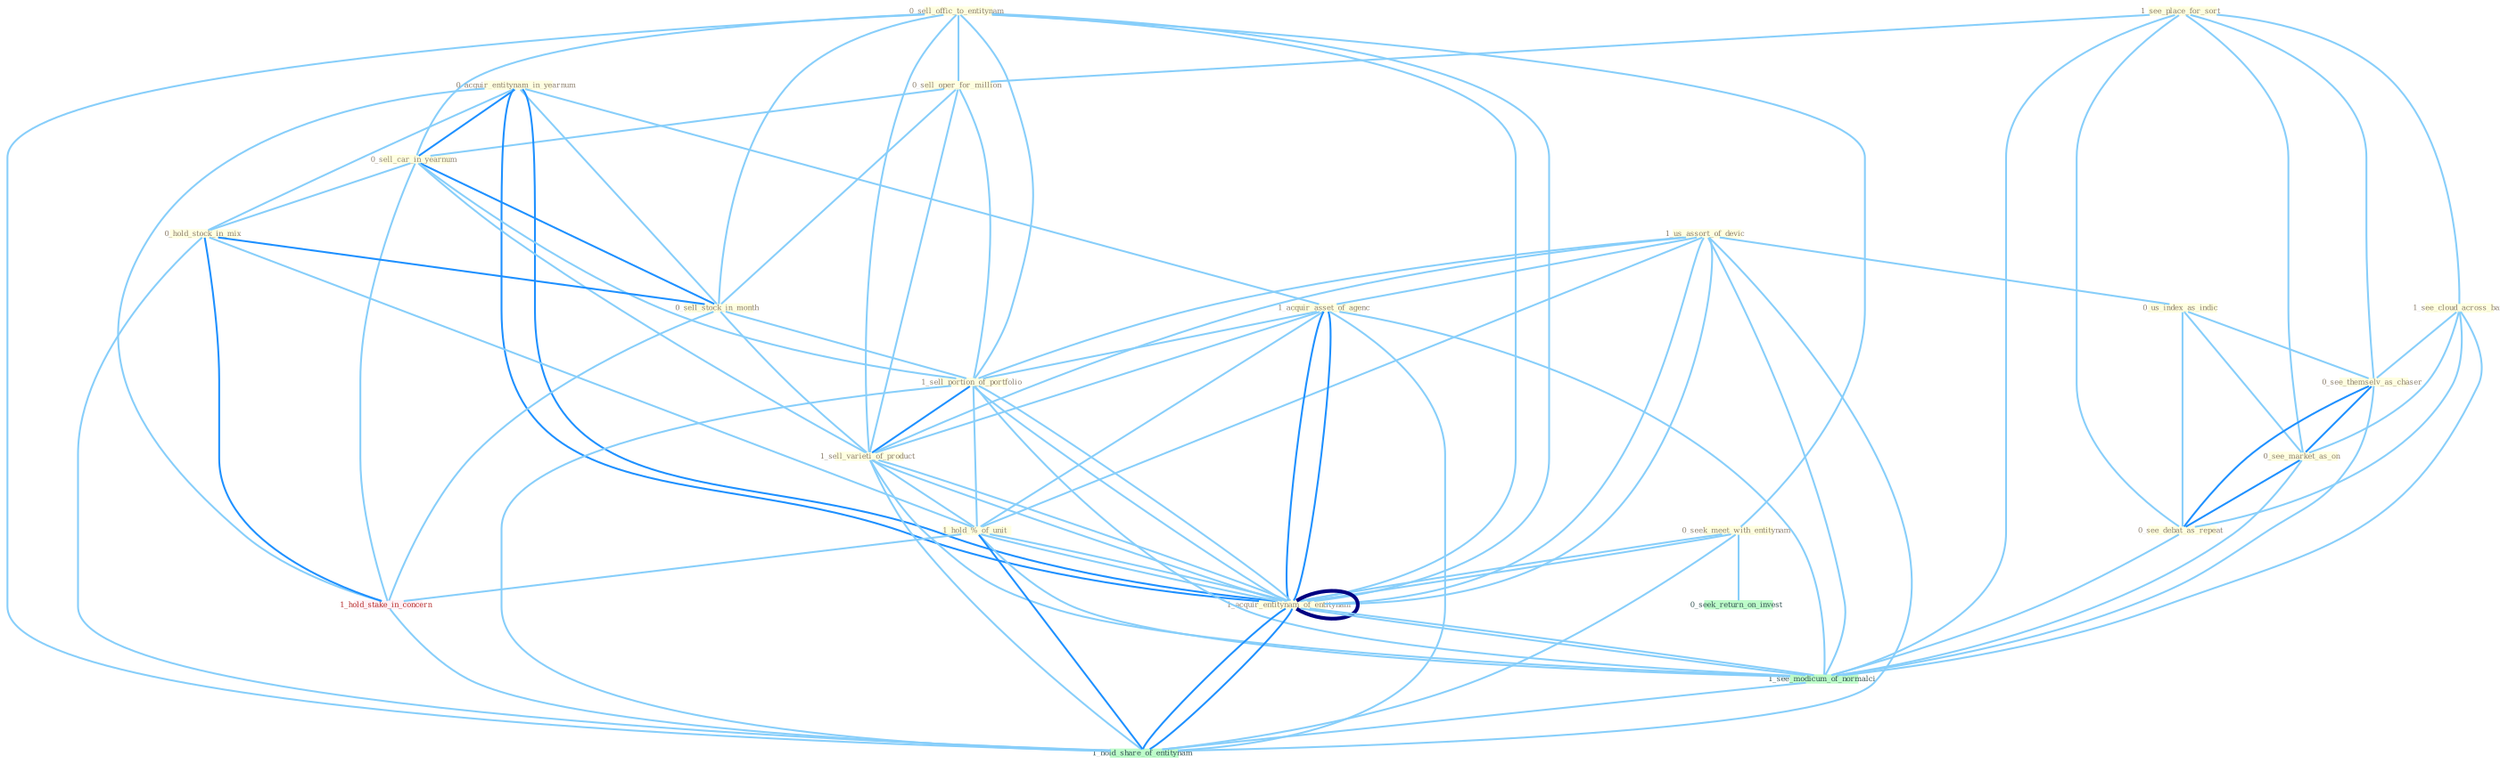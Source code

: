 Graph G{ 
    node
    [shape=polygon,style=filled,width=.5,height=.06,color="#BDFCC9",fixedsize=true,fontsize=4,
    fontcolor="#2f4f4f"];
    {node
    [color="#ffffe0", fontcolor="#8b7d6b"] "1_see_place_for_sort " "0_sell_offic_to_entitynam " "1_us_assort_of_devic " "0_sell_oper_for_million " "1_see_cloud_across_bai " "0_seek_meet_with_entitynam " "0_us_index_as_indic " "0_acquir_entitynam_in_yearnum " "0_sell_car_in_yearnum " "0_hold_stock_in_mix " "0_sell_stock_in_month " "0_see_themselv_as_chaser " "1_acquir_asset_of_agenc " "1_sell_portion_of_portfolio " "1_sell_varieti_of_product " "1_hold_%_of_unit " "0_see_market_as_on " "1_acquir_entitynam_of_entitynam " "0_see_debat_as_repeat "}
{node [color="#fff0f5", fontcolor="#b22222"] "1_hold_stake_in_concern "}
edge [color="#B0E2FF"];

	"1_see_place_for_sort " -- "0_sell_oper_for_million " [w="1", color="#87cefa" ];
	"1_see_place_for_sort " -- "1_see_cloud_across_bai " [w="1", color="#87cefa" ];
	"1_see_place_for_sort " -- "0_see_themselv_as_chaser " [w="1", color="#87cefa" ];
	"1_see_place_for_sort " -- "0_see_market_as_on " [w="1", color="#87cefa" ];
	"1_see_place_for_sort " -- "0_see_debat_as_repeat " [w="1", color="#87cefa" ];
	"1_see_place_for_sort " -- "1_see_modicum_of_normalci " [w="1", color="#87cefa" ];
	"0_sell_offic_to_entitynam " -- "0_sell_oper_for_million " [w="1", color="#87cefa" ];
	"0_sell_offic_to_entitynam " -- "0_seek_meet_with_entitynam " [w="1", color="#87cefa" ];
	"0_sell_offic_to_entitynam " -- "0_sell_car_in_yearnum " [w="1", color="#87cefa" ];
	"0_sell_offic_to_entitynam " -- "0_sell_stock_in_month " [w="1", color="#87cefa" ];
	"0_sell_offic_to_entitynam " -- "1_sell_portion_of_portfolio " [w="1", color="#87cefa" ];
	"0_sell_offic_to_entitynam " -- "1_sell_varieti_of_product " [w="1", color="#87cefa" ];
	"0_sell_offic_to_entitynam " -- "1_acquir_entitynam_of_entitynam " [w="1", color="#87cefa" ];
	"0_sell_offic_to_entitynam " -- "1_acquir_entitynam_of_entitynam " [w="1", color="#87cefa" ];
	"0_sell_offic_to_entitynam " -- "1_hold_share_of_entitynam " [w="1", color="#87cefa" ];
	"1_us_assort_of_devic " -- "0_us_index_as_indic " [w="1", color="#87cefa" ];
	"1_us_assort_of_devic " -- "1_acquir_asset_of_agenc " [w="1", color="#87cefa" ];
	"1_us_assort_of_devic " -- "1_sell_portion_of_portfolio " [w="1", color="#87cefa" ];
	"1_us_assort_of_devic " -- "1_sell_varieti_of_product " [w="1", color="#87cefa" ];
	"1_us_assort_of_devic " -- "1_hold_%_of_unit " [w="1", color="#87cefa" ];
	"1_us_assort_of_devic " -- "1_acquir_entitynam_of_entitynam " [w="1", color="#87cefa" ];
	"1_us_assort_of_devic " -- "1_see_modicum_of_normalci " [w="1", color="#87cefa" ];
	"1_us_assort_of_devic " -- "1_acquir_entitynam_of_entitynam " [w="1", color="#87cefa" ];
	"1_us_assort_of_devic " -- "1_hold_share_of_entitynam " [w="1", color="#87cefa" ];
	"0_sell_oper_for_million " -- "0_sell_car_in_yearnum " [w="1", color="#87cefa" ];
	"0_sell_oper_for_million " -- "0_sell_stock_in_month " [w="1", color="#87cefa" ];
	"0_sell_oper_for_million " -- "1_sell_portion_of_portfolio " [w="1", color="#87cefa" ];
	"0_sell_oper_for_million " -- "1_sell_varieti_of_product " [w="1", color="#87cefa" ];
	"1_see_cloud_across_bai " -- "0_see_themselv_as_chaser " [w="1", color="#87cefa" ];
	"1_see_cloud_across_bai " -- "0_see_market_as_on " [w="1", color="#87cefa" ];
	"1_see_cloud_across_bai " -- "0_see_debat_as_repeat " [w="1", color="#87cefa" ];
	"1_see_cloud_across_bai " -- "1_see_modicum_of_normalci " [w="1", color="#87cefa" ];
	"0_seek_meet_with_entitynam " -- "1_acquir_entitynam_of_entitynam " [w="1", color="#87cefa" ];
	"0_seek_meet_with_entitynam " -- "0_seek_return_on_invest " [w="1", color="#87cefa" ];
	"0_seek_meet_with_entitynam " -- "1_acquir_entitynam_of_entitynam " [w="1", color="#87cefa" ];
	"0_seek_meet_with_entitynam " -- "1_hold_share_of_entitynam " [w="1", color="#87cefa" ];
	"0_us_index_as_indic " -- "0_see_themselv_as_chaser " [w="1", color="#87cefa" ];
	"0_us_index_as_indic " -- "0_see_market_as_on " [w="1", color="#87cefa" ];
	"0_us_index_as_indic " -- "0_see_debat_as_repeat " [w="1", color="#87cefa" ];
	"0_acquir_entitynam_in_yearnum " -- "0_sell_car_in_yearnum " [w="2", color="#1e90ff" , len=0.8];
	"0_acquir_entitynam_in_yearnum " -- "0_hold_stock_in_mix " [w="1", color="#87cefa" ];
	"0_acquir_entitynam_in_yearnum " -- "0_sell_stock_in_month " [w="1", color="#87cefa" ];
	"0_acquir_entitynam_in_yearnum " -- "1_acquir_asset_of_agenc " [w="1", color="#87cefa" ];
	"0_acquir_entitynam_in_yearnum " -- "1_acquir_entitynam_of_entitynam " [w="2", color="#1e90ff" , len=0.8];
	"0_acquir_entitynam_in_yearnum " -- "1_hold_stake_in_concern " [w="1", color="#87cefa" ];
	"0_acquir_entitynam_in_yearnum " -- "1_acquir_entitynam_of_entitynam " [w="2", color="#1e90ff" , len=0.8];
	"0_sell_car_in_yearnum " -- "0_hold_stock_in_mix " [w="1", color="#87cefa" ];
	"0_sell_car_in_yearnum " -- "0_sell_stock_in_month " [w="2", color="#1e90ff" , len=0.8];
	"0_sell_car_in_yearnum " -- "1_sell_portion_of_portfolio " [w="1", color="#87cefa" ];
	"0_sell_car_in_yearnum " -- "1_sell_varieti_of_product " [w="1", color="#87cefa" ];
	"0_sell_car_in_yearnum " -- "1_hold_stake_in_concern " [w="1", color="#87cefa" ];
	"0_hold_stock_in_mix " -- "0_sell_stock_in_month " [w="2", color="#1e90ff" , len=0.8];
	"0_hold_stock_in_mix " -- "1_hold_%_of_unit " [w="1", color="#87cefa" ];
	"0_hold_stock_in_mix " -- "1_hold_stake_in_concern " [w="2", color="#1e90ff" , len=0.8];
	"0_hold_stock_in_mix " -- "1_hold_share_of_entitynam " [w="1", color="#87cefa" ];
	"0_sell_stock_in_month " -- "1_sell_portion_of_portfolio " [w="1", color="#87cefa" ];
	"0_sell_stock_in_month " -- "1_sell_varieti_of_product " [w="1", color="#87cefa" ];
	"0_sell_stock_in_month " -- "1_hold_stake_in_concern " [w="1", color="#87cefa" ];
	"0_see_themselv_as_chaser " -- "0_see_market_as_on " [w="2", color="#1e90ff" , len=0.8];
	"0_see_themselv_as_chaser " -- "0_see_debat_as_repeat " [w="2", color="#1e90ff" , len=0.8];
	"0_see_themselv_as_chaser " -- "1_see_modicum_of_normalci " [w="1", color="#87cefa" ];
	"1_acquir_asset_of_agenc " -- "1_sell_portion_of_portfolio " [w="1", color="#87cefa" ];
	"1_acquir_asset_of_agenc " -- "1_sell_varieti_of_product " [w="1", color="#87cefa" ];
	"1_acquir_asset_of_agenc " -- "1_hold_%_of_unit " [w="1", color="#87cefa" ];
	"1_acquir_asset_of_agenc " -- "1_acquir_entitynam_of_entitynam " [w="2", color="#1e90ff" , len=0.8];
	"1_acquir_asset_of_agenc " -- "1_see_modicum_of_normalci " [w="1", color="#87cefa" ];
	"1_acquir_asset_of_agenc " -- "1_acquir_entitynam_of_entitynam " [w="2", color="#1e90ff" , len=0.8];
	"1_acquir_asset_of_agenc " -- "1_hold_share_of_entitynam " [w="1", color="#87cefa" ];
	"1_sell_portion_of_portfolio " -- "1_sell_varieti_of_product " [w="2", color="#1e90ff" , len=0.8];
	"1_sell_portion_of_portfolio " -- "1_hold_%_of_unit " [w="1", color="#87cefa" ];
	"1_sell_portion_of_portfolio " -- "1_acquir_entitynam_of_entitynam " [w="1", color="#87cefa" ];
	"1_sell_portion_of_portfolio " -- "1_see_modicum_of_normalci " [w="1", color="#87cefa" ];
	"1_sell_portion_of_portfolio " -- "1_acquir_entitynam_of_entitynam " [w="1", color="#87cefa" ];
	"1_sell_portion_of_portfolio " -- "1_hold_share_of_entitynam " [w="1", color="#87cefa" ];
	"1_sell_varieti_of_product " -- "1_hold_%_of_unit " [w="1", color="#87cefa" ];
	"1_sell_varieti_of_product " -- "1_acquir_entitynam_of_entitynam " [w="1", color="#87cefa" ];
	"1_sell_varieti_of_product " -- "1_see_modicum_of_normalci " [w="1", color="#87cefa" ];
	"1_sell_varieti_of_product " -- "1_acquir_entitynam_of_entitynam " [w="1", color="#87cefa" ];
	"1_sell_varieti_of_product " -- "1_hold_share_of_entitynam " [w="1", color="#87cefa" ];
	"1_hold_%_of_unit " -- "1_acquir_entitynam_of_entitynam " [w="1", color="#87cefa" ];
	"1_hold_%_of_unit " -- "1_hold_stake_in_concern " [w="1", color="#87cefa" ];
	"1_hold_%_of_unit " -- "1_see_modicum_of_normalci " [w="1", color="#87cefa" ];
	"1_hold_%_of_unit " -- "1_acquir_entitynam_of_entitynam " [w="1", color="#87cefa" ];
	"1_hold_%_of_unit " -- "1_hold_share_of_entitynam " [w="2", color="#1e90ff" , len=0.8];
	"0_see_market_as_on " -- "0_see_debat_as_repeat " [w="2", color="#1e90ff" , len=0.8];
	"0_see_market_as_on " -- "1_see_modicum_of_normalci " [w="1", color="#87cefa" ];
	"1_acquir_entitynam_of_entitynam " -- "1_see_modicum_of_normalci " [w="1", color="#87cefa" ];
	"1_acquir_entitynam_of_entitynam " -- "1_acquir_entitynam_of_entitynam " [w="4", style=bold, color="#000080", len=0.4];
	"1_acquir_entitynam_of_entitynam " -- "1_hold_share_of_entitynam " [w="2", color="#1e90ff" , len=0.8];
	"0_see_debat_as_repeat " -- "1_see_modicum_of_normalci " [w="1", color="#87cefa" ];
	"1_hold_stake_in_concern " -- "1_hold_share_of_entitynam " [w="1", color="#87cefa" ];
	"1_see_modicum_of_normalci " -- "1_acquir_entitynam_of_entitynam " [w="1", color="#87cefa" ];
	"1_see_modicum_of_normalci " -- "1_hold_share_of_entitynam " [w="1", color="#87cefa" ];
	"1_acquir_entitynam_of_entitynam " -- "1_hold_share_of_entitynam " [w="2", color="#1e90ff" , len=0.8];
}